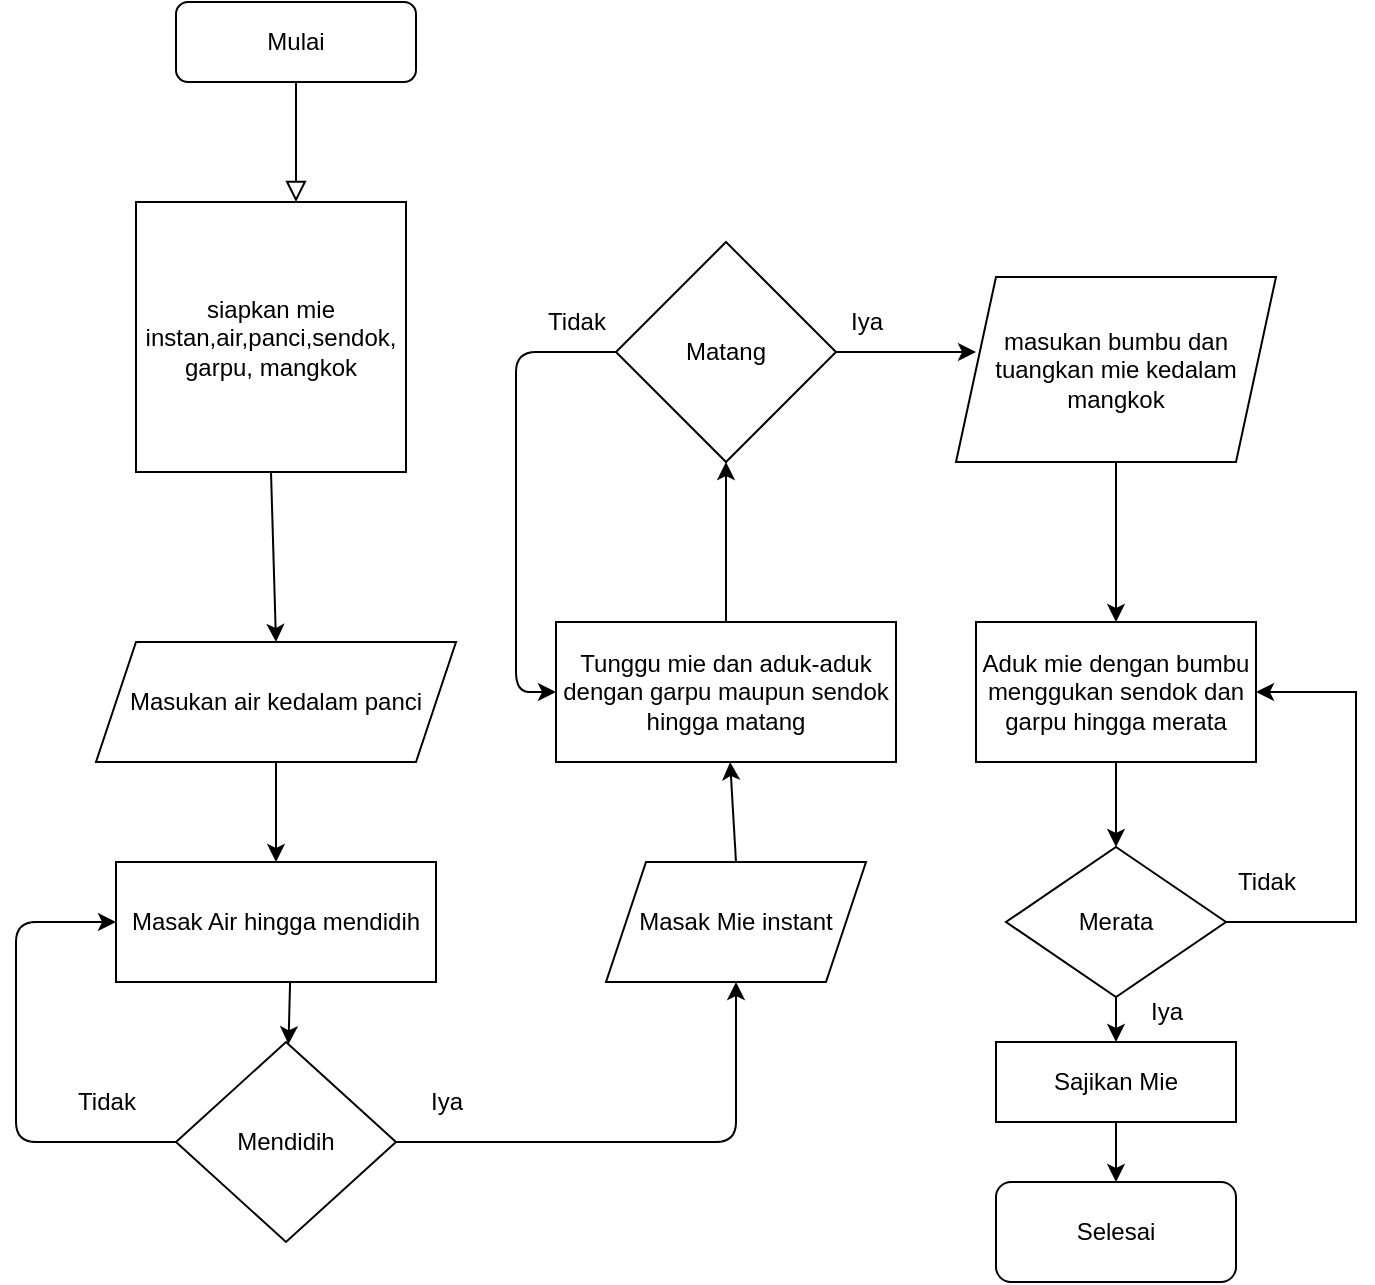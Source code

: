<mxfile version="13.10.0" type="github">
  <diagram id="C5RBs43oDa-KdzZeNtuy" name="Page-1">
    <mxGraphModel dx="1157" dy="643" grid="1" gridSize="10" guides="1" tooltips="1" connect="1" arrows="1" fold="1" page="1" pageScale="1" pageWidth="827" pageHeight="1169" math="0" shadow="0">
      <root>
        <mxCell id="WIyWlLk6GJQsqaUBKTNV-0" />
        <mxCell id="WIyWlLk6GJQsqaUBKTNV-1" parent="WIyWlLk6GJQsqaUBKTNV-0" />
        <mxCell id="WIyWlLk6GJQsqaUBKTNV-2" value="" style="rounded=0;html=1;jettySize=auto;orthogonalLoop=1;fontSize=11;endArrow=block;endFill=0;endSize=8;strokeWidth=1;shadow=0;labelBackgroundColor=none;edgeStyle=orthogonalEdgeStyle;entryX=0.5;entryY=0;entryDx=0;entryDy=0;" parent="WIyWlLk6GJQsqaUBKTNV-1" source="WIyWlLk6GJQsqaUBKTNV-3" edge="1">
          <mxGeometry relative="1" as="geometry">
            <mxPoint x="220" y="180" as="targetPoint" />
          </mxGeometry>
        </mxCell>
        <mxCell id="WIyWlLk6GJQsqaUBKTNV-3" value="Mulai" style="rounded=1;whiteSpace=wrap;html=1;fontSize=12;glass=0;strokeWidth=1;shadow=0;" parent="WIyWlLk6GJQsqaUBKTNV-1" vertex="1">
          <mxGeometry x="160" y="80" width="120" height="40" as="geometry" />
        </mxCell>
        <mxCell id="pcAhIsHtr-hEeT1KL9ze-6" value="siapkan mie instan,air,panci,sendok,&lt;br&gt;garpu, mangkok" style="whiteSpace=wrap;html=1;aspect=fixed;" vertex="1" parent="WIyWlLk6GJQsqaUBKTNV-1">
          <mxGeometry x="140" y="180" width="135" height="135" as="geometry" />
        </mxCell>
        <mxCell id="pcAhIsHtr-hEeT1KL9ze-32" style="edgeStyle=orthogonalEdgeStyle;rounded=0;orthogonalLoop=1;jettySize=auto;html=1;exitX=0.5;exitY=1;exitDx=0;exitDy=0;entryX=0.5;entryY=0;entryDx=0;entryDy=0;" edge="1" parent="WIyWlLk6GJQsqaUBKTNV-1" source="pcAhIsHtr-hEeT1KL9ze-7" target="pcAhIsHtr-hEeT1KL9ze-8">
          <mxGeometry relative="1" as="geometry">
            <mxPoint x="220" y="490" as="targetPoint" />
          </mxGeometry>
        </mxCell>
        <mxCell id="pcAhIsHtr-hEeT1KL9ze-7" value="Masukan air kedalam panci" style="shape=parallelogram;perimeter=parallelogramPerimeter;whiteSpace=wrap;html=1;fixedSize=1;" vertex="1" parent="WIyWlLk6GJQsqaUBKTNV-1">
          <mxGeometry x="120" y="400" width="180" height="60" as="geometry" />
        </mxCell>
        <mxCell id="pcAhIsHtr-hEeT1KL9ze-8" value="Masak Air hingga mendidih" style="rounded=0;whiteSpace=wrap;html=1;" vertex="1" parent="WIyWlLk6GJQsqaUBKTNV-1">
          <mxGeometry x="130" y="510" width="160" height="60" as="geometry" />
        </mxCell>
        <mxCell id="pcAhIsHtr-hEeT1KL9ze-10" value="" style="endArrow=classic;html=1;exitX=0.544;exitY=1;exitDx=0;exitDy=0;exitPerimeter=0;" edge="1" parent="WIyWlLk6GJQsqaUBKTNV-1" source="pcAhIsHtr-hEeT1KL9ze-8" target="pcAhIsHtr-hEeT1KL9ze-11">
          <mxGeometry width="50" height="50" relative="1" as="geometry">
            <mxPoint x="390" y="550" as="sourcePoint" />
            <mxPoint x="217" y="600" as="targetPoint" />
          </mxGeometry>
        </mxCell>
        <mxCell id="pcAhIsHtr-hEeT1KL9ze-11" value="Mendidih" style="rhombus;whiteSpace=wrap;html=1;" vertex="1" parent="WIyWlLk6GJQsqaUBKTNV-1">
          <mxGeometry x="160" y="600" width="110" height="100" as="geometry" />
        </mxCell>
        <mxCell id="pcAhIsHtr-hEeT1KL9ze-12" value="" style="endArrow=classic;html=1;exitX=0;exitY=0.5;exitDx=0;exitDy=0;entryX=0;entryY=0.5;entryDx=0;entryDy=0;" edge="1" parent="WIyWlLk6GJQsqaUBKTNV-1" source="pcAhIsHtr-hEeT1KL9ze-11" target="pcAhIsHtr-hEeT1KL9ze-8">
          <mxGeometry width="50" height="50" relative="1" as="geometry">
            <mxPoint x="390" y="580" as="sourcePoint" />
            <mxPoint x="80" y="520" as="targetPoint" />
            <Array as="points">
              <mxPoint x="80" y="650" />
              <mxPoint x="80" y="540" />
            </Array>
          </mxGeometry>
        </mxCell>
        <mxCell id="pcAhIsHtr-hEeT1KL9ze-13" value="Tidak" style="text;html=1;align=center;verticalAlign=middle;resizable=0;points=[];autosize=1;" vertex="1" parent="WIyWlLk6GJQsqaUBKTNV-1">
          <mxGeometry x="105" y="620" width="40" height="20" as="geometry" />
        </mxCell>
        <mxCell id="pcAhIsHtr-hEeT1KL9ze-14" value="" style="endArrow=classic;html=1;exitX=1;exitY=0.5;exitDx=0;exitDy=0;" edge="1" parent="WIyWlLk6GJQsqaUBKTNV-1" source="pcAhIsHtr-hEeT1KL9ze-11" target="pcAhIsHtr-hEeT1KL9ze-15">
          <mxGeometry width="50" height="50" relative="1" as="geometry">
            <mxPoint x="390" y="580" as="sourcePoint" />
            <mxPoint x="440" y="610" as="targetPoint" />
            <Array as="points">
              <mxPoint x="440" y="650" />
            </Array>
          </mxGeometry>
        </mxCell>
        <mxCell id="pcAhIsHtr-hEeT1KL9ze-15" value="Masak Mie instant" style="shape=parallelogram;perimeter=parallelogramPerimeter;whiteSpace=wrap;html=1;fixedSize=1;" vertex="1" parent="WIyWlLk6GJQsqaUBKTNV-1">
          <mxGeometry x="375" y="510" width="130" height="60" as="geometry" />
        </mxCell>
        <mxCell id="pcAhIsHtr-hEeT1KL9ze-16" value="" style="endArrow=classic;html=1;exitX=0.5;exitY=0;exitDx=0;exitDy=0;" edge="1" parent="WIyWlLk6GJQsqaUBKTNV-1" source="pcAhIsHtr-hEeT1KL9ze-15" target="pcAhIsHtr-hEeT1KL9ze-17">
          <mxGeometry width="50" height="50" relative="1" as="geometry">
            <mxPoint x="390" y="580" as="sourcePoint" />
            <mxPoint x="435" y="440" as="targetPoint" />
          </mxGeometry>
        </mxCell>
        <mxCell id="pcAhIsHtr-hEeT1KL9ze-17" value="Tunggu mie dan aduk-aduk dengan garpu maupun sendok hingga matang" style="rounded=0;whiteSpace=wrap;html=1;" vertex="1" parent="WIyWlLk6GJQsqaUBKTNV-1">
          <mxGeometry x="350" y="390" width="170" height="70" as="geometry" />
        </mxCell>
        <mxCell id="pcAhIsHtr-hEeT1KL9ze-18" value="" style="endArrow=classic;html=1;exitX=0.5;exitY=0;exitDx=0;exitDy=0;" edge="1" parent="WIyWlLk6GJQsqaUBKTNV-1" source="pcAhIsHtr-hEeT1KL9ze-17" target="pcAhIsHtr-hEeT1KL9ze-19">
          <mxGeometry width="50" height="50" relative="1" as="geometry">
            <mxPoint x="390" y="320" as="sourcePoint" />
            <mxPoint x="435" y="320" as="targetPoint" />
          </mxGeometry>
        </mxCell>
        <mxCell id="pcAhIsHtr-hEeT1KL9ze-19" value="Matang" style="rhombus;whiteSpace=wrap;html=1;" vertex="1" parent="WIyWlLk6GJQsqaUBKTNV-1">
          <mxGeometry x="380" y="200" width="110" height="110" as="geometry" />
        </mxCell>
        <mxCell id="pcAhIsHtr-hEeT1KL9ze-20" value="" style="endArrow=classic;html=1;exitX=0;exitY=0.5;exitDx=0;exitDy=0;entryX=0;entryY=0.5;entryDx=0;entryDy=0;" edge="1" parent="WIyWlLk6GJQsqaUBKTNV-1" source="pcAhIsHtr-hEeT1KL9ze-19" target="pcAhIsHtr-hEeT1KL9ze-17">
          <mxGeometry width="50" height="50" relative="1" as="geometry">
            <mxPoint x="390" y="320" as="sourcePoint" />
            <mxPoint x="360" y="420" as="targetPoint" />
            <Array as="points">
              <mxPoint x="330" y="255" />
              <mxPoint x="330" y="425" />
            </Array>
          </mxGeometry>
        </mxCell>
        <mxCell id="pcAhIsHtr-hEeT1KL9ze-21" value="Tidak" style="text;html=1;align=center;verticalAlign=middle;resizable=0;points=[];autosize=1;" vertex="1" parent="WIyWlLk6GJQsqaUBKTNV-1">
          <mxGeometry x="340" y="230" width="40" height="20" as="geometry" />
        </mxCell>
        <mxCell id="pcAhIsHtr-hEeT1KL9ze-22" value="" style="endArrow=classic;html=1;exitX=1;exitY=0.5;exitDx=0;exitDy=0;" edge="1" parent="WIyWlLk6GJQsqaUBKTNV-1" source="pcAhIsHtr-hEeT1KL9ze-19">
          <mxGeometry width="50" height="50" relative="1" as="geometry">
            <mxPoint x="390" y="320" as="sourcePoint" />
            <mxPoint x="560" y="255" as="targetPoint" />
          </mxGeometry>
        </mxCell>
        <mxCell id="pcAhIsHtr-hEeT1KL9ze-23" value="" style="endArrow=classic;html=1;exitX=0.5;exitY=1;exitDx=0;exitDy=0;entryX=0.5;entryY=0;entryDx=0;entryDy=0;" edge="1" parent="WIyWlLk6GJQsqaUBKTNV-1" source="pcAhIsHtr-hEeT1KL9ze-6" target="pcAhIsHtr-hEeT1KL9ze-7">
          <mxGeometry width="50" height="50" relative="1" as="geometry">
            <mxPoint x="390" y="280" as="sourcePoint" />
            <mxPoint x="440" y="230" as="targetPoint" />
          </mxGeometry>
        </mxCell>
        <mxCell id="pcAhIsHtr-hEeT1KL9ze-24" value="masukan bumbu dan tuangkan mie kedalam mangkok" style="shape=parallelogram;perimeter=parallelogramPerimeter;whiteSpace=wrap;html=1;fixedSize=1;" vertex="1" parent="WIyWlLk6GJQsqaUBKTNV-1">
          <mxGeometry x="550" y="217.5" width="160" height="92.5" as="geometry" />
        </mxCell>
        <mxCell id="pcAhIsHtr-hEeT1KL9ze-25" value="" style="endArrow=classic;html=1;exitX=0.5;exitY=1;exitDx=0;exitDy=0;entryX=0.5;entryY=0;entryDx=0;entryDy=0;" edge="1" parent="WIyWlLk6GJQsqaUBKTNV-1" source="pcAhIsHtr-hEeT1KL9ze-24" target="pcAhIsHtr-hEeT1KL9ze-26">
          <mxGeometry width="50" height="50" relative="1" as="geometry">
            <mxPoint x="390" y="260" as="sourcePoint" />
            <mxPoint x="630" y="380" as="targetPoint" />
          </mxGeometry>
        </mxCell>
        <mxCell id="pcAhIsHtr-hEeT1KL9ze-36" value="" style="edgeStyle=orthogonalEdgeStyle;rounded=0;orthogonalLoop=1;jettySize=auto;html=1;" edge="1" parent="WIyWlLk6GJQsqaUBKTNV-1" source="pcAhIsHtr-hEeT1KL9ze-26" target="pcAhIsHtr-hEeT1KL9ze-34">
          <mxGeometry relative="1" as="geometry" />
        </mxCell>
        <mxCell id="pcAhIsHtr-hEeT1KL9ze-26" value="Aduk mie dengan bumbu menggukan sendok dan garpu hingga merata" style="rounded=0;whiteSpace=wrap;html=1;" vertex="1" parent="WIyWlLk6GJQsqaUBKTNV-1">
          <mxGeometry x="560" y="390" width="140" height="70" as="geometry" />
        </mxCell>
        <mxCell id="pcAhIsHtr-hEeT1KL9ze-37" style="edgeStyle=orthogonalEdgeStyle;rounded=0;orthogonalLoop=1;jettySize=auto;html=1;exitX=1;exitY=0.5;exitDx=0;exitDy=0;entryX=1;entryY=0.5;entryDx=0;entryDy=0;" edge="1" parent="WIyWlLk6GJQsqaUBKTNV-1" source="pcAhIsHtr-hEeT1KL9ze-34" target="pcAhIsHtr-hEeT1KL9ze-26">
          <mxGeometry relative="1" as="geometry">
            <mxPoint x="760" y="420" as="targetPoint" />
            <Array as="points">
              <mxPoint x="750" y="540" />
              <mxPoint x="750" y="425" />
            </Array>
          </mxGeometry>
        </mxCell>
        <mxCell id="pcAhIsHtr-hEeT1KL9ze-39" style="edgeStyle=orthogonalEdgeStyle;rounded=0;orthogonalLoop=1;jettySize=auto;html=1;exitX=0.5;exitY=1;exitDx=0;exitDy=0;" edge="1" parent="WIyWlLk6GJQsqaUBKTNV-1" source="pcAhIsHtr-hEeT1KL9ze-34" target="pcAhIsHtr-hEeT1KL9ze-40">
          <mxGeometry relative="1" as="geometry">
            <mxPoint x="630" y="610" as="targetPoint" />
          </mxGeometry>
        </mxCell>
        <mxCell id="pcAhIsHtr-hEeT1KL9ze-34" value="Merata" style="rhombus;whiteSpace=wrap;html=1;" vertex="1" parent="WIyWlLk6GJQsqaUBKTNV-1">
          <mxGeometry x="575" y="502.5" width="110" height="75" as="geometry" />
        </mxCell>
        <mxCell id="pcAhIsHtr-hEeT1KL9ze-41" style="edgeStyle=orthogonalEdgeStyle;rounded=0;orthogonalLoop=1;jettySize=auto;html=1;exitX=0.5;exitY=1;exitDx=0;exitDy=0;" edge="1" parent="WIyWlLk6GJQsqaUBKTNV-1" source="pcAhIsHtr-hEeT1KL9ze-40" target="pcAhIsHtr-hEeT1KL9ze-42">
          <mxGeometry relative="1" as="geometry">
            <mxPoint x="630" y="680" as="targetPoint" />
          </mxGeometry>
        </mxCell>
        <mxCell id="pcAhIsHtr-hEeT1KL9ze-40" value="Sajikan Mie" style="rounded=0;whiteSpace=wrap;html=1;" vertex="1" parent="WIyWlLk6GJQsqaUBKTNV-1">
          <mxGeometry x="570" y="600" width="120" height="40" as="geometry" />
        </mxCell>
        <mxCell id="pcAhIsHtr-hEeT1KL9ze-42" value="Selesai" style="rounded=1;whiteSpace=wrap;html=1;" vertex="1" parent="WIyWlLk6GJQsqaUBKTNV-1">
          <mxGeometry x="570" y="670" width="120" height="50" as="geometry" />
        </mxCell>
        <mxCell id="pcAhIsHtr-hEeT1KL9ze-43" value="Iya" style="text;html=1;align=center;verticalAlign=middle;resizable=0;points=[];autosize=1;" vertex="1" parent="WIyWlLk6GJQsqaUBKTNV-1">
          <mxGeometry x="280" y="620" width="30" height="20" as="geometry" />
        </mxCell>
        <mxCell id="pcAhIsHtr-hEeT1KL9ze-44" value="Iya" style="text;html=1;align=center;verticalAlign=middle;resizable=0;points=[];autosize=1;" vertex="1" parent="WIyWlLk6GJQsqaUBKTNV-1">
          <mxGeometry x="490" y="230" width="30" height="20" as="geometry" />
        </mxCell>
        <mxCell id="pcAhIsHtr-hEeT1KL9ze-45" value="Tidak" style="text;html=1;align=center;verticalAlign=middle;resizable=0;points=[];autosize=1;" vertex="1" parent="WIyWlLk6GJQsqaUBKTNV-1">
          <mxGeometry x="685" y="510" width="40" height="20" as="geometry" />
        </mxCell>
        <mxCell id="pcAhIsHtr-hEeT1KL9ze-46" value="Iya" style="text;html=1;align=center;verticalAlign=middle;resizable=0;points=[];autosize=1;" vertex="1" parent="WIyWlLk6GJQsqaUBKTNV-1">
          <mxGeometry x="640" y="575" width="30" height="20" as="geometry" />
        </mxCell>
      </root>
    </mxGraphModel>
  </diagram>
</mxfile>
